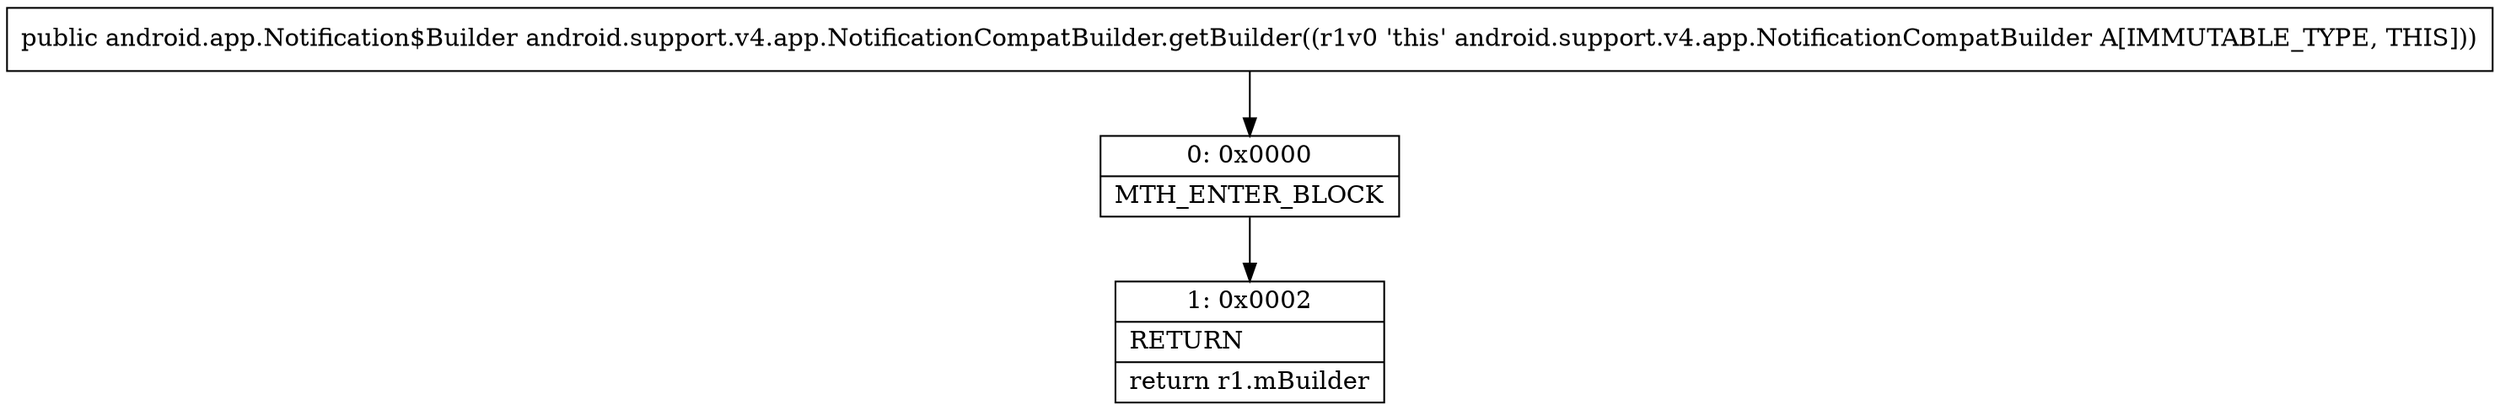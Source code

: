 digraph "CFG forandroid.support.v4.app.NotificationCompatBuilder.getBuilder()Landroid\/app\/Notification$Builder;" {
Node_0 [shape=record,label="{0\:\ 0x0000|MTH_ENTER_BLOCK\l}"];
Node_1 [shape=record,label="{1\:\ 0x0002|RETURN\l|return r1.mBuilder\l}"];
MethodNode[shape=record,label="{public android.app.Notification$Builder android.support.v4.app.NotificationCompatBuilder.getBuilder((r1v0 'this' android.support.v4.app.NotificationCompatBuilder A[IMMUTABLE_TYPE, THIS])) }"];
MethodNode -> Node_0;
Node_0 -> Node_1;
}

